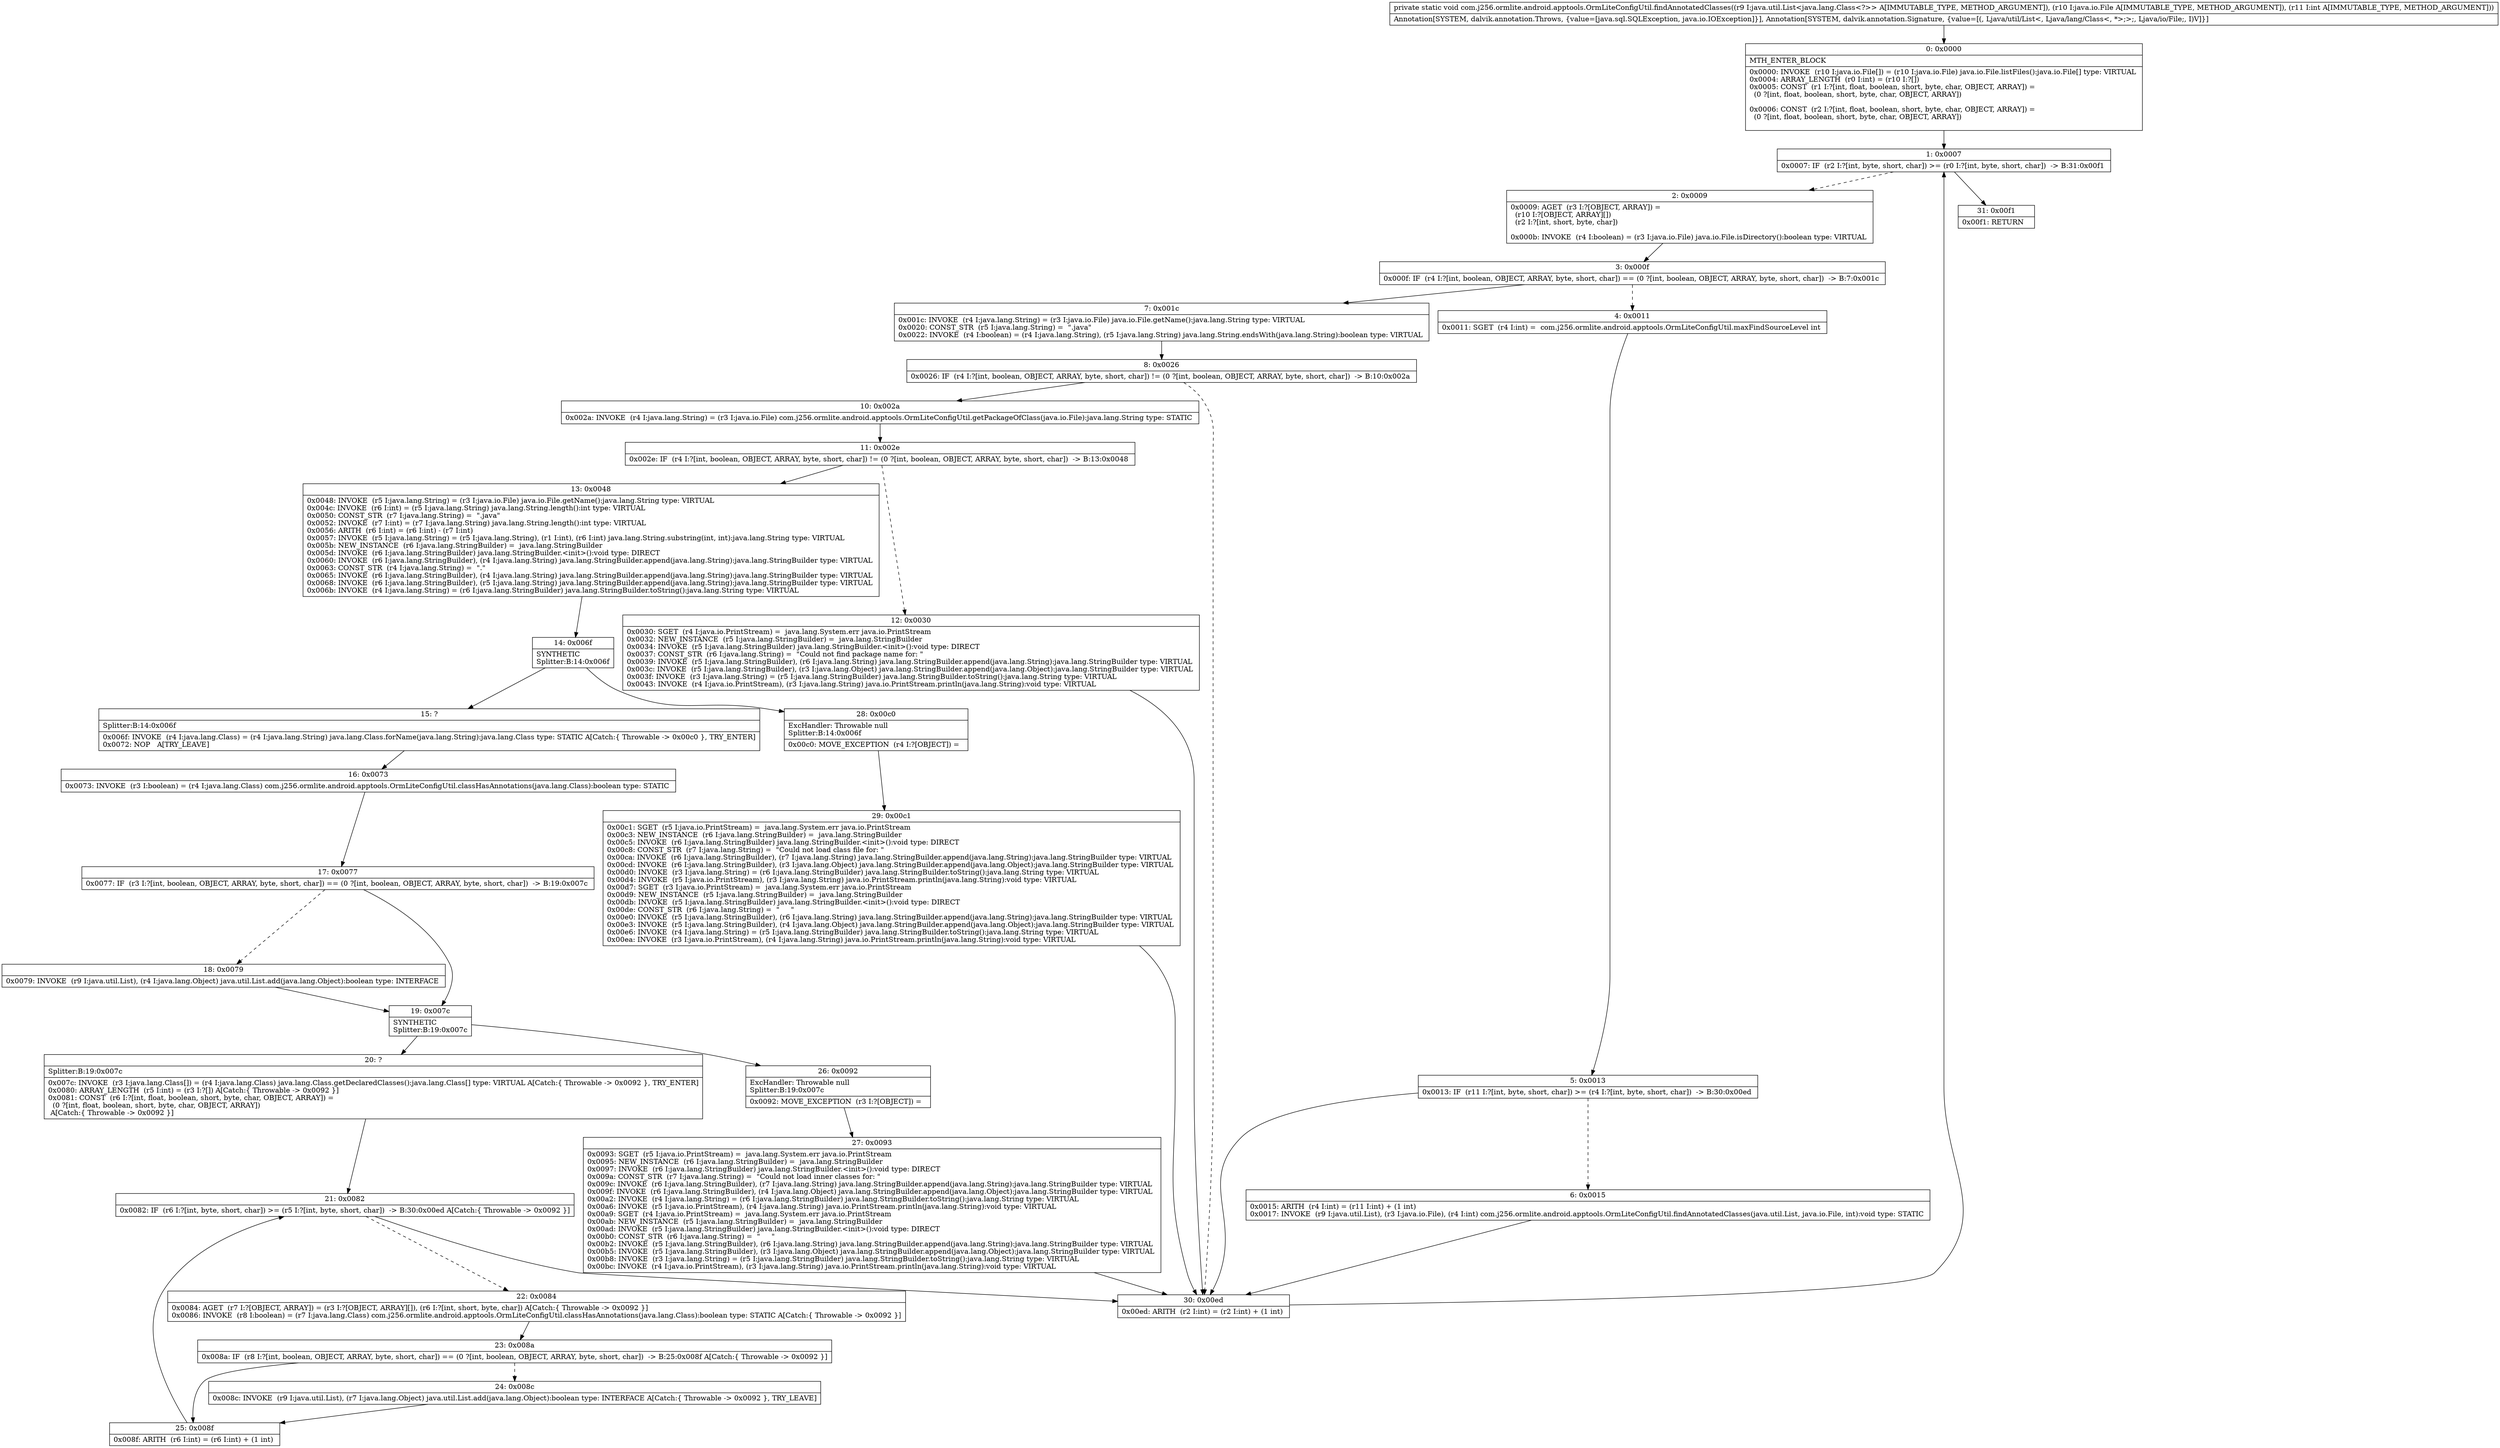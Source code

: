 digraph "CFG forcom.j256.ormlite.android.apptools.OrmLiteConfigUtil.findAnnotatedClasses(Ljava\/util\/List;Ljava\/io\/File;I)V" {
Node_0 [shape=record,label="{0\:\ 0x0000|MTH_ENTER_BLOCK\l|0x0000: INVOKE  (r10 I:java.io.File[]) = (r10 I:java.io.File) java.io.File.listFiles():java.io.File[] type: VIRTUAL \l0x0004: ARRAY_LENGTH  (r0 I:int) = (r10 I:?[]) \l0x0005: CONST  (r1 I:?[int, float, boolean, short, byte, char, OBJECT, ARRAY]) = \l  (0 ?[int, float, boolean, short, byte, char, OBJECT, ARRAY])\l \l0x0006: CONST  (r2 I:?[int, float, boolean, short, byte, char, OBJECT, ARRAY]) = \l  (0 ?[int, float, boolean, short, byte, char, OBJECT, ARRAY])\l \l}"];
Node_1 [shape=record,label="{1\:\ 0x0007|0x0007: IF  (r2 I:?[int, byte, short, char]) \>= (r0 I:?[int, byte, short, char])  \-\> B:31:0x00f1 \l}"];
Node_2 [shape=record,label="{2\:\ 0x0009|0x0009: AGET  (r3 I:?[OBJECT, ARRAY]) = \l  (r10 I:?[OBJECT, ARRAY][])\l  (r2 I:?[int, short, byte, char])\l \l0x000b: INVOKE  (r4 I:boolean) = (r3 I:java.io.File) java.io.File.isDirectory():boolean type: VIRTUAL \l}"];
Node_3 [shape=record,label="{3\:\ 0x000f|0x000f: IF  (r4 I:?[int, boolean, OBJECT, ARRAY, byte, short, char]) == (0 ?[int, boolean, OBJECT, ARRAY, byte, short, char])  \-\> B:7:0x001c \l}"];
Node_4 [shape=record,label="{4\:\ 0x0011|0x0011: SGET  (r4 I:int) =  com.j256.ormlite.android.apptools.OrmLiteConfigUtil.maxFindSourceLevel int \l}"];
Node_5 [shape=record,label="{5\:\ 0x0013|0x0013: IF  (r11 I:?[int, byte, short, char]) \>= (r4 I:?[int, byte, short, char])  \-\> B:30:0x00ed \l}"];
Node_6 [shape=record,label="{6\:\ 0x0015|0x0015: ARITH  (r4 I:int) = (r11 I:int) + (1 int) \l0x0017: INVOKE  (r9 I:java.util.List), (r3 I:java.io.File), (r4 I:int) com.j256.ormlite.android.apptools.OrmLiteConfigUtil.findAnnotatedClasses(java.util.List, java.io.File, int):void type: STATIC \l}"];
Node_7 [shape=record,label="{7\:\ 0x001c|0x001c: INVOKE  (r4 I:java.lang.String) = (r3 I:java.io.File) java.io.File.getName():java.lang.String type: VIRTUAL \l0x0020: CONST_STR  (r5 I:java.lang.String) =  \".java\" \l0x0022: INVOKE  (r4 I:boolean) = (r4 I:java.lang.String), (r5 I:java.lang.String) java.lang.String.endsWith(java.lang.String):boolean type: VIRTUAL \l}"];
Node_8 [shape=record,label="{8\:\ 0x0026|0x0026: IF  (r4 I:?[int, boolean, OBJECT, ARRAY, byte, short, char]) != (0 ?[int, boolean, OBJECT, ARRAY, byte, short, char])  \-\> B:10:0x002a \l}"];
Node_10 [shape=record,label="{10\:\ 0x002a|0x002a: INVOKE  (r4 I:java.lang.String) = (r3 I:java.io.File) com.j256.ormlite.android.apptools.OrmLiteConfigUtil.getPackageOfClass(java.io.File):java.lang.String type: STATIC \l}"];
Node_11 [shape=record,label="{11\:\ 0x002e|0x002e: IF  (r4 I:?[int, boolean, OBJECT, ARRAY, byte, short, char]) != (0 ?[int, boolean, OBJECT, ARRAY, byte, short, char])  \-\> B:13:0x0048 \l}"];
Node_12 [shape=record,label="{12\:\ 0x0030|0x0030: SGET  (r4 I:java.io.PrintStream) =  java.lang.System.err java.io.PrintStream \l0x0032: NEW_INSTANCE  (r5 I:java.lang.StringBuilder) =  java.lang.StringBuilder \l0x0034: INVOKE  (r5 I:java.lang.StringBuilder) java.lang.StringBuilder.\<init\>():void type: DIRECT \l0x0037: CONST_STR  (r6 I:java.lang.String) =  \"Could not find package name for: \" \l0x0039: INVOKE  (r5 I:java.lang.StringBuilder), (r6 I:java.lang.String) java.lang.StringBuilder.append(java.lang.String):java.lang.StringBuilder type: VIRTUAL \l0x003c: INVOKE  (r5 I:java.lang.StringBuilder), (r3 I:java.lang.Object) java.lang.StringBuilder.append(java.lang.Object):java.lang.StringBuilder type: VIRTUAL \l0x003f: INVOKE  (r3 I:java.lang.String) = (r5 I:java.lang.StringBuilder) java.lang.StringBuilder.toString():java.lang.String type: VIRTUAL \l0x0043: INVOKE  (r4 I:java.io.PrintStream), (r3 I:java.lang.String) java.io.PrintStream.println(java.lang.String):void type: VIRTUAL \l}"];
Node_13 [shape=record,label="{13\:\ 0x0048|0x0048: INVOKE  (r5 I:java.lang.String) = (r3 I:java.io.File) java.io.File.getName():java.lang.String type: VIRTUAL \l0x004c: INVOKE  (r6 I:int) = (r5 I:java.lang.String) java.lang.String.length():int type: VIRTUAL \l0x0050: CONST_STR  (r7 I:java.lang.String) =  \".java\" \l0x0052: INVOKE  (r7 I:int) = (r7 I:java.lang.String) java.lang.String.length():int type: VIRTUAL \l0x0056: ARITH  (r6 I:int) = (r6 I:int) \- (r7 I:int) \l0x0057: INVOKE  (r5 I:java.lang.String) = (r5 I:java.lang.String), (r1 I:int), (r6 I:int) java.lang.String.substring(int, int):java.lang.String type: VIRTUAL \l0x005b: NEW_INSTANCE  (r6 I:java.lang.StringBuilder) =  java.lang.StringBuilder \l0x005d: INVOKE  (r6 I:java.lang.StringBuilder) java.lang.StringBuilder.\<init\>():void type: DIRECT \l0x0060: INVOKE  (r6 I:java.lang.StringBuilder), (r4 I:java.lang.String) java.lang.StringBuilder.append(java.lang.String):java.lang.StringBuilder type: VIRTUAL \l0x0063: CONST_STR  (r4 I:java.lang.String) =  \".\" \l0x0065: INVOKE  (r6 I:java.lang.StringBuilder), (r4 I:java.lang.String) java.lang.StringBuilder.append(java.lang.String):java.lang.StringBuilder type: VIRTUAL \l0x0068: INVOKE  (r6 I:java.lang.StringBuilder), (r5 I:java.lang.String) java.lang.StringBuilder.append(java.lang.String):java.lang.StringBuilder type: VIRTUAL \l0x006b: INVOKE  (r4 I:java.lang.String) = (r6 I:java.lang.StringBuilder) java.lang.StringBuilder.toString():java.lang.String type: VIRTUAL \l}"];
Node_14 [shape=record,label="{14\:\ 0x006f|SYNTHETIC\lSplitter:B:14:0x006f\l}"];
Node_15 [shape=record,label="{15\:\ ?|Splitter:B:14:0x006f\l|0x006f: INVOKE  (r4 I:java.lang.Class) = (r4 I:java.lang.String) java.lang.Class.forName(java.lang.String):java.lang.Class type: STATIC A[Catch:\{ Throwable \-\> 0x00c0 \}, TRY_ENTER]\l0x0072: NOP   A[TRY_LEAVE]\l}"];
Node_16 [shape=record,label="{16\:\ 0x0073|0x0073: INVOKE  (r3 I:boolean) = (r4 I:java.lang.Class) com.j256.ormlite.android.apptools.OrmLiteConfigUtil.classHasAnnotations(java.lang.Class):boolean type: STATIC \l}"];
Node_17 [shape=record,label="{17\:\ 0x0077|0x0077: IF  (r3 I:?[int, boolean, OBJECT, ARRAY, byte, short, char]) == (0 ?[int, boolean, OBJECT, ARRAY, byte, short, char])  \-\> B:19:0x007c \l}"];
Node_18 [shape=record,label="{18\:\ 0x0079|0x0079: INVOKE  (r9 I:java.util.List), (r4 I:java.lang.Object) java.util.List.add(java.lang.Object):boolean type: INTERFACE \l}"];
Node_19 [shape=record,label="{19\:\ 0x007c|SYNTHETIC\lSplitter:B:19:0x007c\l}"];
Node_20 [shape=record,label="{20\:\ ?|Splitter:B:19:0x007c\l|0x007c: INVOKE  (r3 I:java.lang.Class[]) = (r4 I:java.lang.Class) java.lang.Class.getDeclaredClasses():java.lang.Class[] type: VIRTUAL A[Catch:\{ Throwable \-\> 0x0092 \}, TRY_ENTER]\l0x0080: ARRAY_LENGTH  (r5 I:int) = (r3 I:?[]) A[Catch:\{ Throwable \-\> 0x0092 \}]\l0x0081: CONST  (r6 I:?[int, float, boolean, short, byte, char, OBJECT, ARRAY]) = \l  (0 ?[int, float, boolean, short, byte, char, OBJECT, ARRAY])\l A[Catch:\{ Throwable \-\> 0x0092 \}]\l}"];
Node_21 [shape=record,label="{21\:\ 0x0082|0x0082: IF  (r6 I:?[int, byte, short, char]) \>= (r5 I:?[int, byte, short, char])  \-\> B:30:0x00ed A[Catch:\{ Throwable \-\> 0x0092 \}]\l}"];
Node_22 [shape=record,label="{22\:\ 0x0084|0x0084: AGET  (r7 I:?[OBJECT, ARRAY]) = (r3 I:?[OBJECT, ARRAY][]), (r6 I:?[int, short, byte, char]) A[Catch:\{ Throwable \-\> 0x0092 \}]\l0x0086: INVOKE  (r8 I:boolean) = (r7 I:java.lang.Class) com.j256.ormlite.android.apptools.OrmLiteConfigUtil.classHasAnnotations(java.lang.Class):boolean type: STATIC A[Catch:\{ Throwable \-\> 0x0092 \}]\l}"];
Node_23 [shape=record,label="{23\:\ 0x008a|0x008a: IF  (r8 I:?[int, boolean, OBJECT, ARRAY, byte, short, char]) == (0 ?[int, boolean, OBJECT, ARRAY, byte, short, char])  \-\> B:25:0x008f A[Catch:\{ Throwable \-\> 0x0092 \}]\l}"];
Node_24 [shape=record,label="{24\:\ 0x008c|0x008c: INVOKE  (r9 I:java.util.List), (r7 I:java.lang.Object) java.util.List.add(java.lang.Object):boolean type: INTERFACE A[Catch:\{ Throwable \-\> 0x0092 \}, TRY_LEAVE]\l}"];
Node_25 [shape=record,label="{25\:\ 0x008f|0x008f: ARITH  (r6 I:int) = (r6 I:int) + (1 int) \l}"];
Node_26 [shape=record,label="{26\:\ 0x0092|ExcHandler: Throwable null\lSplitter:B:19:0x007c\l|0x0092: MOVE_EXCEPTION  (r3 I:?[OBJECT]) =  \l}"];
Node_27 [shape=record,label="{27\:\ 0x0093|0x0093: SGET  (r5 I:java.io.PrintStream) =  java.lang.System.err java.io.PrintStream \l0x0095: NEW_INSTANCE  (r6 I:java.lang.StringBuilder) =  java.lang.StringBuilder \l0x0097: INVOKE  (r6 I:java.lang.StringBuilder) java.lang.StringBuilder.\<init\>():void type: DIRECT \l0x009a: CONST_STR  (r7 I:java.lang.String) =  \"Could not load inner classes for: \" \l0x009c: INVOKE  (r6 I:java.lang.StringBuilder), (r7 I:java.lang.String) java.lang.StringBuilder.append(java.lang.String):java.lang.StringBuilder type: VIRTUAL \l0x009f: INVOKE  (r6 I:java.lang.StringBuilder), (r4 I:java.lang.Object) java.lang.StringBuilder.append(java.lang.Object):java.lang.StringBuilder type: VIRTUAL \l0x00a2: INVOKE  (r4 I:java.lang.String) = (r6 I:java.lang.StringBuilder) java.lang.StringBuilder.toString():java.lang.String type: VIRTUAL \l0x00a6: INVOKE  (r5 I:java.io.PrintStream), (r4 I:java.lang.String) java.io.PrintStream.println(java.lang.String):void type: VIRTUAL \l0x00a9: SGET  (r4 I:java.io.PrintStream) =  java.lang.System.err java.io.PrintStream \l0x00ab: NEW_INSTANCE  (r5 I:java.lang.StringBuilder) =  java.lang.StringBuilder \l0x00ad: INVOKE  (r5 I:java.lang.StringBuilder) java.lang.StringBuilder.\<init\>():void type: DIRECT \l0x00b0: CONST_STR  (r6 I:java.lang.String) =  \"     \" \l0x00b2: INVOKE  (r5 I:java.lang.StringBuilder), (r6 I:java.lang.String) java.lang.StringBuilder.append(java.lang.String):java.lang.StringBuilder type: VIRTUAL \l0x00b5: INVOKE  (r5 I:java.lang.StringBuilder), (r3 I:java.lang.Object) java.lang.StringBuilder.append(java.lang.Object):java.lang.StringBuilder type: VIRTUAL \l0x00b8: INVOKE  (r3 I:java.lang.String) = (r5 I:java.lang.StringBuilder) java.lang.StringBuilder.toString():java.lang.String type: VIRTUAL \l0x00bc: INVOKE  (r4 I:java.io.PrintStream), (r3 I:java.lang.String) java.io.PrintStream.println(java.lang.String):void type: VIRTUAL \l}"];
Node_28 [shape=record,label="{28\:\ 0x00c0|ExcHandler: Throwable null\lSplitter:B:14:0x006f\l|0x00c0: MOVE_EXCEPTION  (r4 I:?[OBJECT]) =  \l}"];
Node_29 [shape=record,label="{29\:\ 0x00c1|0x00c1: SGET  (r5 I:java.io.PrintStream) =  java.lang.System.err java.io.PrintStream \l0x00c3: NEW_INSTANCE  (r6 I:java.lang.StringBuilder) =  java.lang.StringBuilder \l0x00c5: INVOKE  (r6 I:java.lang.StringBuilder) java.lang.StringBuilder.\<init\>():void type: DIRECT \l0x00c8: CONST_STR  (r7 I:java.lang.String) =  \"Could not load class file for: \" \l0x00ca: INVOKE  (r6 I:java.lang.StringBuilder), (r7 I:java.lang.String) java.lang.StringBuilder.append(java.lang.String):java.lang.StringBuilder type: VIRTUAL \l0x00cd: INVOKE  (r6 I:java.lang.StringBuilder), (r3 I:java.lang.Object) java.lang.StringBuilder.append(java.lang.Object):java.lang.StringBuilder type: VIRTUAL \l0x00d0: INVOKE  (r3 I:java.lang.String) = (r6 I:java.lang.StringBuilder) java.lang.StringBuilder.toString():java.lang.String type: VIRTUAL \l0x00d4: INVOKE  (r5 I:java.io.PrintStream), (r3 I:java.lang.String) java.io.PrintStream.println(java.lang.String):void type: VIRTUAL \l0x00d7: SGET  (r3 I:java.io.PrintStream) =  java.lang.System.err java.io.PrintStream \l0x00d9: NEW_INSTANCE  (r5 I:java.lang.StringBuilder) =  java.lang.StringBuilder \l0x00db: INVOKE  (r5 I:java.lang.StringBuilder) java.lang.StringBuilder.\<init\>():void type: DIRECT \l0x00de: CONST_STR  (r6 I:java.lang.String) =  \"     \" \l0x00e0: INVOKE  (r5 I:java.lang.StringBuilder), (r6 I:java.lang.String) java.lang.StringBuilder.append(java.lang.String):java.lang.StringBuilder type: VIRTUAL \l0x00e3: INVOKE  (r5 I:java.lang.StringBuilder), (r4 I:java.lang.Object) java.lang.StringBuilder.append(java.lang.Object):java.lang.StringBuilder type: VIRTUAL \l0x00e6: INVOKE  (r4 I:java.lang.String) = (r5 I:java.lang.StringBuilder) java.lang.StringBuilder.toString():java.lang.String type: VIRTUAL \l0x00ea: INVOKE  (r3 I:java.io.PrintStream), (r4 I:java.lang.String) java.io.PrintStream.println(java.lang.String):void type: VIRTUAL \l}"];
Node_30 [shape=record,label="{30\:\ 0x00ed|0x00ed: ARITH  (r2 I:int) = (r2 I:int) + (1 int) \l}"];
Node_31 [shape=record,label="{31\:\ 0x00f1|0x00f1: RETURN   \l}"];
MethodNode[shape=record,label="{private static void com.j256.ormlite.android.apptools.OrmLiteConfigUtil.findAnnotatedClasses((r9 I:java.util.List\<java.lang.Class\<?\>\> A[IMMUTABLE_TYPE, METHOD_ARGUMENT]), (r10 I:java.io.File A[IMMUTABLE_TYPE, METHOD_ARGUMENT]), (r11 I:int A[IMMUTABLE_TYPE, METHOD_ARGUMENT]))  | Annotation[SYSTEM, dalvik.annotation.Throws, \{value=[java.sql.SQLException, java.io.IOException]\}], Annotation[SYSTEM, dalvik.annotation.Signature, \{value=[(, Ljava\/util\/List\<, Ljava\/lang\/Class\<, *\>;\>;, Ljava\/io\/File;, I)V]\}]\l}"];
MethodNode -> Node_0;
Node_0 -> Node_1;
Node_1 -> Node_2[style=dashed];
Node_1 -> Node_31;
Node_2 -> Node_3;
Node_3 -> Node_4[style=dashed];
Node_3 -> Node_7;
Node_4 -> Node_5;
Node_5 -> Node_6[style=dashed];
Node_5 -> Node_30;
Node_6 -> Node_30;
Node_7 -> Node_8;
Node_8 -> Node_10;
Node_8 -> Node_30[style=dashed];
Node_10 -> Node_11;
Node_11 -> Node_12[style=dashed];
Node_11 -> Node_13;
Node_12 -> Node_30;
Node_13 -> Node_14;
Node_14 -> Node_15;
Node_14 -> Node_28;
Node_15 -> Node_16;
Node_16 -> Node_17;
Node_17 -> Node_18[style=dashed];
Node_17 -> Node_19;
Node_18 -> Node_19;
Node_19 -> Node_20;
Node_19 -> Node_26;
Node_20 -> Node_21;
Node_21 -> Node_22[style=dashed];
Node_21 -> Node_30;
Node_22 -> Node_23;
Node_23 -> Node_24[style=dashed];
Node_23 -> Node_25;
Node_24 -> Node_25;
Node_25 -> Node_21;
Node_26 -> Node_27;
Node_27 -> Node_30;
Node_28 -> Node_29;
Node_29 -> Node_30;
Node_30 -> Node_1;
}


